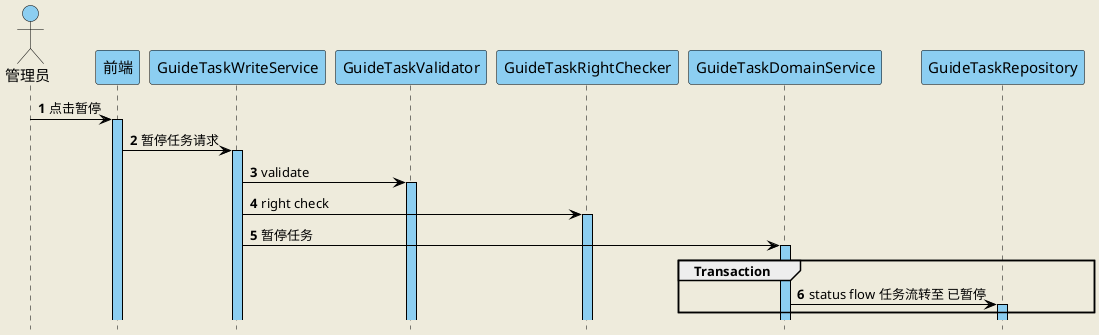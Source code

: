 @startuml
'https://plantuml.com/sequence-diagram
hide footbox
skinparam backgroundColor #EEEBDC
autoActivate on
autonumber

skinparam sequence {
ArrowColor black
ActorBorderColor black
LifeLineBorderColor black
LifeLineBackgroundColor #8CCEF1

ParticipantBorderColor black
ParticipantBackgroundColor #8CCEF1
'ParticipantFontName Impact
ParticipantFontSize 15
ParticipantFontColor black

ActorBackgroundColor #8CCEF1
ActorFontColor black
ActorFontSize 15
ActorFontName Aapex
}


actor "管理员" as admin
Participant 前端 as front
Participant GuideTaskWriteService as guideTaskWriteService
Participant GuideTaskValidator as guideTaskValidator
Participant GuideTaskRightChecker as guideTaskRightChecker
Participant GuideTaskDomainService as guideTaskDomainService
Participant GuideTaskRepository as guideTaskRepository

admin -> front : 点击暂停

front -> guideTaskWriteService : 暂停任务请求

guideTaskWriteService -> guideTaskValidator : validate

guideTaskWriteService -> guideTaskRightChecker : right check

guideTaskWriteService -> guideTaskDomainService : 暂停任务

group Transaction
    guideTaskDomainService -> guideTaskRepository : status flow 任务流转至 已暂停
end group



@enduml
